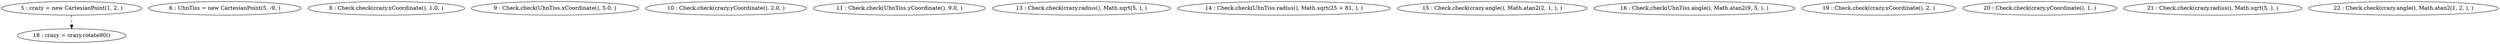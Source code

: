 digraph G {
"5 : crazy = new CartesianPoint(1, 2, )"
"5 : crazy = new CartesianPoint(1, 2, )" -> "18 : crazy = crazy.rotate90()" [style=dashed]
"6 : UhnTiss = new CartesianPoint(5, -9, )"
"8 : Check.check(crazy.xCoordinate(), 1.0, )"
"9 : Check.check(UhnTiss.xCoordinate(), 5.0, )"
"10 : Check.check(crazy.yCoordinate(), 2.0, )"
"11 : Check.check(UhnTiss.yCoordinate(), 9.0, )"
"13 : Check.check(crazy.radius(), Math.sqrt(5, ), )"
"14 : Check.check(UhnTiss.radius(), Math.sqrt(25 + 81, ), )"
"15 : Check.check(crazy.angle(), Math.atan2(2, 1, ), )"
"16 : Check.check(UhnTiss.angle(), Math.atan2(9, 5, ), )"
"18 : crazy = crazy.rotate90()"
"19 : Check.check(crazy.xCoordinate(), 2, )"
"20 : Check.check(crazy.yCoordinate(), 1, )"
"21 : Check.check(crazy.radius(), Math.sqrt(5, ), )"
"22 : Check.check(crazy.angle(), Math.atan2(1, 2, ), )"
}